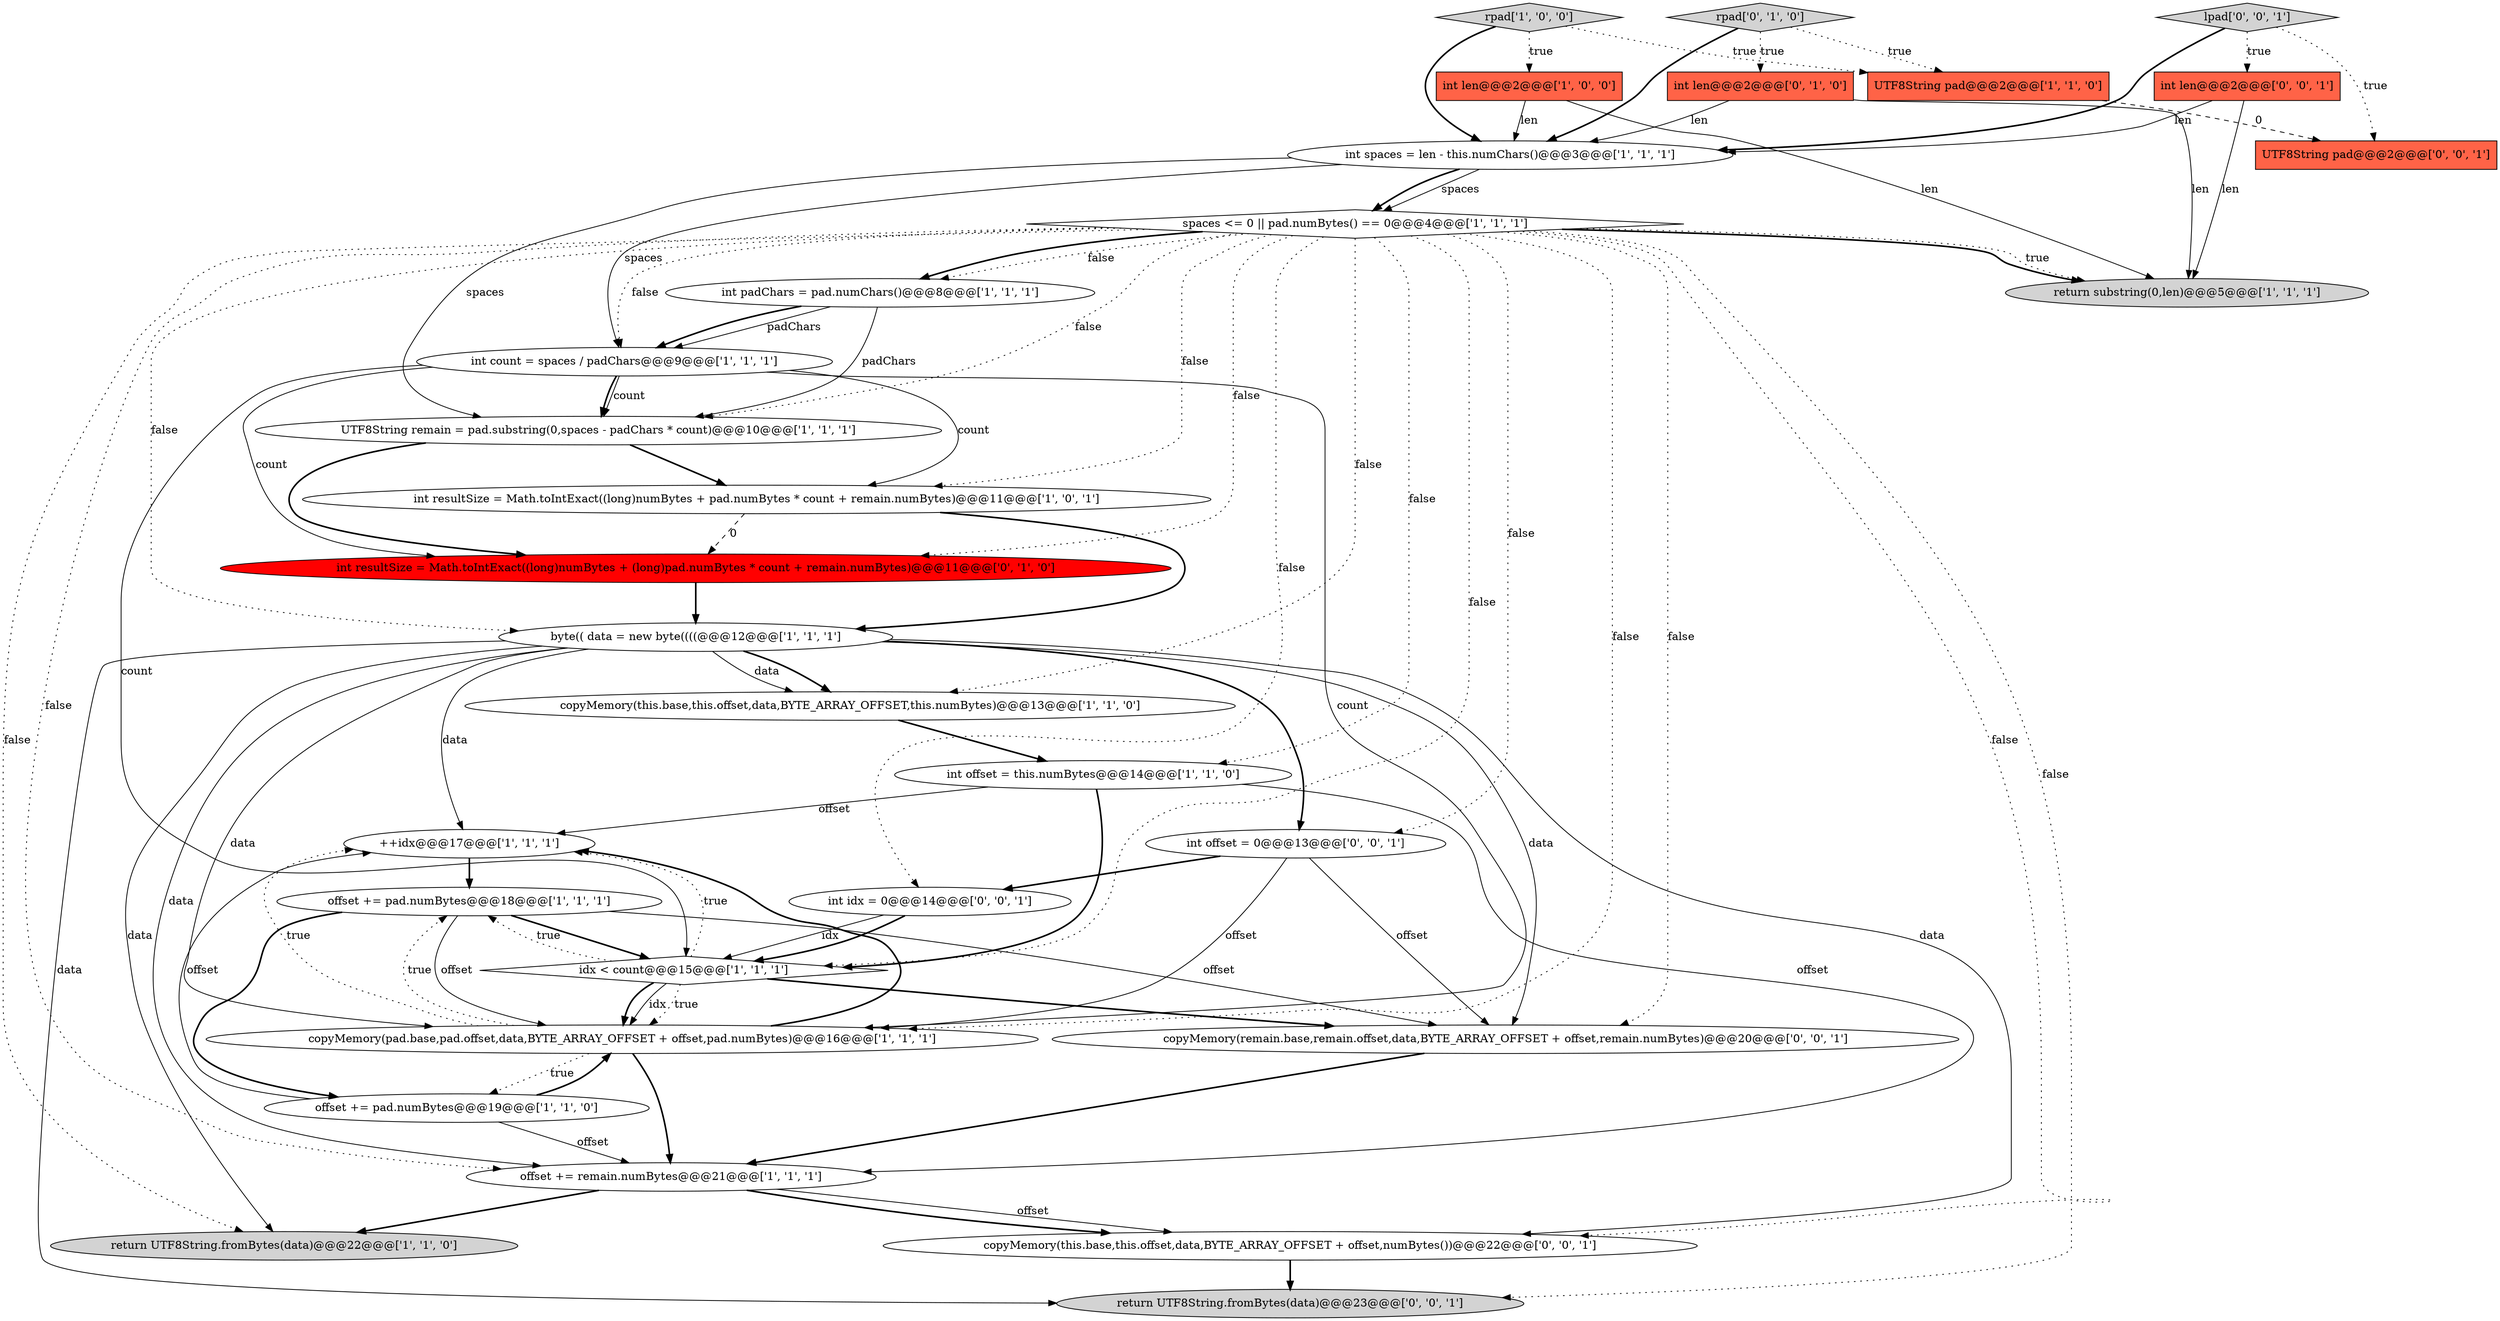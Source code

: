 digraph {
17 [style = filled, label = "return UTF8String.fromBytes(data)@@@22@@@['1', '1', '0']", fillcolor = lightgray, shape = ellipse image = "AAA0AAABBB1BBB"];
21 [style = filled, label = "int resultSize = Math.toIntExact((long)numBytes + (long)pad.numBytes * count + remain.numBytes)@@@11@@@['0', '1', '0']", fillcolor = red, shape = ellipse image = "AAA1AAABBB2BBB"];
0 [style = filled, label = "copyMemory(this.base,this.offset,data,BYTE_ARRAY_OFFSET,this.numBytes)@@@13@@@['1', '1', '0']", fillcolor = white, shape = ellipse image = "AAA0AAABBB1BBB"];
8 [style = filled, label = "copyMemory(pad.base,pad.offset,data,BYTE_ARRAY_OFFSET + offset,pad.numBytes)@@@16@@@['1', '1', '1']", fillcolor = white, shape = ellipse image = "AAA0AAABBB1BBB"];
9 [style = filled, label = "int count = spaces / padChars@@@9@@@['1', '1', '1']", fillcolor = white, shape = ellipse image = "AAA0AAABBB1BBB"];
12 [style = filled, label = "UTF8String pad@@@2@@@['1', '1', '0']", fillcolor = tomato, shape = box image = "AAA0AAABBB1BBB"];
2 [style = filled, label = "return substring(0,len)@@@5@@@['1', '1', '1']", fillcolor = lightgray, shape = ellipse image = "AAA0AAABBB1BBB"];
11 [style = filled, label = "rpad['1', '0', '0']", fillcolor = lightgray, shape = diamond image = "AAA0AAABBB1BBB"];
25 [style = filled, label = "copyMemory(remain.base,remain.offset,data,BYTE_ARRAY_OFFSET + offset,remain.numBytes)@@@20@@@['0', '0', '1']", fillcolor = white, shape = ellipse image = "AAA0AAABBB3BBB"];
13 [style = filled, label = "byte(( data = new byte((((@@@12@@@['1', '1', '1']", fillcolor = white, shape = ellipse image = "AAA0AAABBB1BBB"];
15 [style = filled, label = "spaces <= 0 || pad.numBytes() == 0@@@4@@@['1', '1', '1']", fillcolor = white, shape = diamond image = "AAA0AAABBB1BBB"];
6 [style = filled, label = "int offset = this.numBytes@@@14@@@['1', '1', '0']", fillcolor = white, shape = ellipse image = "AAA0AAABBB1BBB"];
20 [style = filled, label = "int len@@@2@@@['0', '1', '0']", fillcolor = tomato, shape = box image = "AAA0AAABBB2BBB"];
30 [style = filled, label = "UTF8String pad@@@2@@@['0', '0', '1']", fillcolor = tomato, shape = box image = "AAA0AAABBB3BBB"];
16 [style = filled, label = "++idx@@@17@@@['1', '1', '1']", fillcolor = white, shape = ellipse image = "AAA0AAABBB1BBB"];
22 [style = filled, label = "rpad['0', '1', '0']", fillcolor = lightgray, shape = diamond image = "AAA0AAABBB2BBB"];
14 [style = filled, label = "offset += remain.numBytes@@@21@@@['1', '1', '1']", fillcolor = white, shape = ellipse image = "AAA0AAABBB1BBB"];
23 [style = filled, label = "copyMemory(this.base,this.offset,data,BYTE_ARRAY_OFFSET + offset,numBytes())@@@22@@@['0', '0', '1']", fillcolor = white, shape = ellipse image = "AAA0AAABBB3BBB"];
18 [style = filled, label = "int resultSize = Math.toIntExact((long)numBytes + pad.numBytes * count + remain.numBytes)@@@11@@@['1', '0', '1']", fillcolor = white, shape = ellipse image = "AAA0AAABBB1BBB"];
27 [style = filled, label = "int len@@@2@@@['0', '0', '1']", fillcolor = tomato, shape = box image = "AAA0AAABBB3BBB"];
7 [style = filled, label = "idx < count@@@15@@@['1', '1', '1']", fillcolor = white, shape = diamond image = "AAA0AAABBB1BBB"];
19 [style = filled, label = "offset += pad.numBytes@@@19@@@['1', '1', '0']", fillcolor = white, shape = ellipse image = "AAA0AAABBB1BBB"];
24 [style = filled, label = "int offset = 0@@@13@@@['0', '0', '1']", fillcolor = white, shape = ellipse image = "AAA0AAABBB3BBB"];
3 [style = filled, label = "int spaces = len - this.numChars()@@@3@@@['1', '1', '1']", fillcolor = white, shape = ellipse image = "AAA0AAABBB1BBB"];
28 [style = filled, label = "lpad['0', '0', '1']", fillcolor = lightgray, shape = diamond image = "AAA0AAABBB3BBB"];
10 [style = filled, label = "int padChars = pad.numChars()@@@8@@@['1', '1', '1']", fillcolor = white, shape = ellipse image = "AAA0AAABBB1BBB"];
26 [style = filled, label = "return UTF8String.fromBytes(data)@@@23@@@['0', '0', '1']", fillcolor = lightgray, shape = ellipse image = "AAA0AAABBB3BBB"];
4 [style = filled, label = "offset += pad.numBytes@@@18@@@['1', '1', '1']", fillcolor = white, shape = ellipse image = "AAA0AAABBB1BBB"];
5 [style = filled, label = "UTF8String remain = pad.substring(0,spaces - padChars * count)@@@10@@@['1', '1', '1']", fillcolor = white, shape = ellipse image = "AAA0AAABBB1BBB"];
1 [style = filled, label = "int len@@@2@@@['1', '0', '0']", fillcolor = tomato, shape = box image = "AAA0AAABBB1BBB"];
29 [style = filled, label = "int idx = 0@@@14@@@['0', '0', '1']", fillcolor = white, shape = ellipse image = "AAA0AAABBB3BBB"];
8->16 [style = bold, label=""];
15->10 [style = bold, label=""];
1->3 [style = solid, label="len"];
4->8 [style = solid, label="offset"];
11->1 [style = dotted, label="true"];
11->12 [style = dotted, label="true"];
8->16 [style = dotted, label="true"];
24->25 [style = solid, label="offset"];
15->6 [style = dotted, label="false"];
14->17 [style = bold, label=""];
25->14 [style = bold, label=""];
7->8 [style = bold, label=""];
4->25 [style = solid, label="offset"];
8->4 [style = dotted, label="true"];
9->18 [style = solid, label="count"];
28->30 [style = dotted, label="true"];
13->16 [style = solid, label="data"];
15->17 [style = dotted, label="false"];
20->3 [style = solid, label="len"];
15->25 [style = dotted, label="false"];
18->21 [style = dashed, label="0"];
6->14 [style = solid, label="offset"];
7->16 [style = dotted, label="true"];
9->5 [style = bold, label=""];
3->15 [style = solid, label="spaces"];
28->3 [style = bold, label=""];
15->23 [style = dotted, label="false"];
6->16 [style = solid, label="offset"];
28->27 [style = dotted, label="true"];
15->7 [style = dotted, label="false"];
19->14 [style = solid, label="offset"];
21->13 [style = bold, label=""];
14->23 [style = solid, label="offset"];
27->3 [style = solid, label="len"];
15->14 [style = dotted, label="false"];
10->9 [style = solid, label="padChars"];
15->2 [style = dotted, label="true"];
4->19 [style = bold, label=""];
10->5 [style = solid, label="padChars"];
13->25 [style = solid, label="data"];
12->30 [style = dashed, label="0"];
15->24 [style = dotted, label="false"];
7->8 [style = solid, label="idx"];
5->21 [style = bold, label=""];
15->0 [style = dotted, label="false"];
22->20 [style = dotted, label="true"];
24->8 [style = solid, label="offset"];
29->7 [style = solid, label="idx"];
3->9 [style = solid, label="spaces"];
13->14 [style = solid, label="data"];
6->7 [style = bold, label=""];
7->8 [style = dotted, label="true"];
13->8 [style = solid, label="data"];
8->19 [style = dotted, label="true"];
13->0 [style = bold, label=""];
13->0 [style = solid, label="data"];
13->24 [style = bold, label=""];
15->9 [style = dotted, label="false"];
20->2 [style = solid, label="len"];
13->26 [style = solid, label="data"];
8->14 [style = bold, label=""];
15->5 [style = dotted, label="false"];
5->18 [style = bold, label=""];
9->8 [style = solid, label="count"];
4->7 [style = bold, label=""];
14->23 [style = bold, label=""];
11->3 [style = bold, label=""];
15->18 [style = dotted, label="false"];
9->5 [style = solid, label="count"];
10->9 [style = bold, label=""];
16->4 [style = bold, label=""];
27->2 [style = solid, label="len"];
15->8 [style = dotted, label="false"];
15->2 [style = bold, label=""];
9->21 [style = solid, label="count"];
0->6 [style = bold, label=""];
1->2 [style = solid, label="len"];
13->23 [style = solid, label="data"];
23->26 [style = bold, label=""];
3->15 [style = bold, label=""];
24->29 [style = bold, label=""];
13->17 [style = solid, label="data"];
15->21 [style = dotted, label="false"];
19->8 [style = bold, label=""];
3->5 [style = solid, label="spaces"];
22->12 [style = dotted, label="true"];
15->29 [style = dotted, label="false"];
22->3 [style = bold, label=""];
7->4 [style = dotted, label="true"];
18->13 [style = bold, label=""];
29->7 [style = bold, label=""];
15->26 [style = dotted, label="false"];
15->13 [style = dotted, label="false"];
7->25 [style = bold, label=""];
9->7 [style = solid, label="count"];
15->10 [style = dotted, label="false"];
19->16 [style = solid, label="offset"];
}
